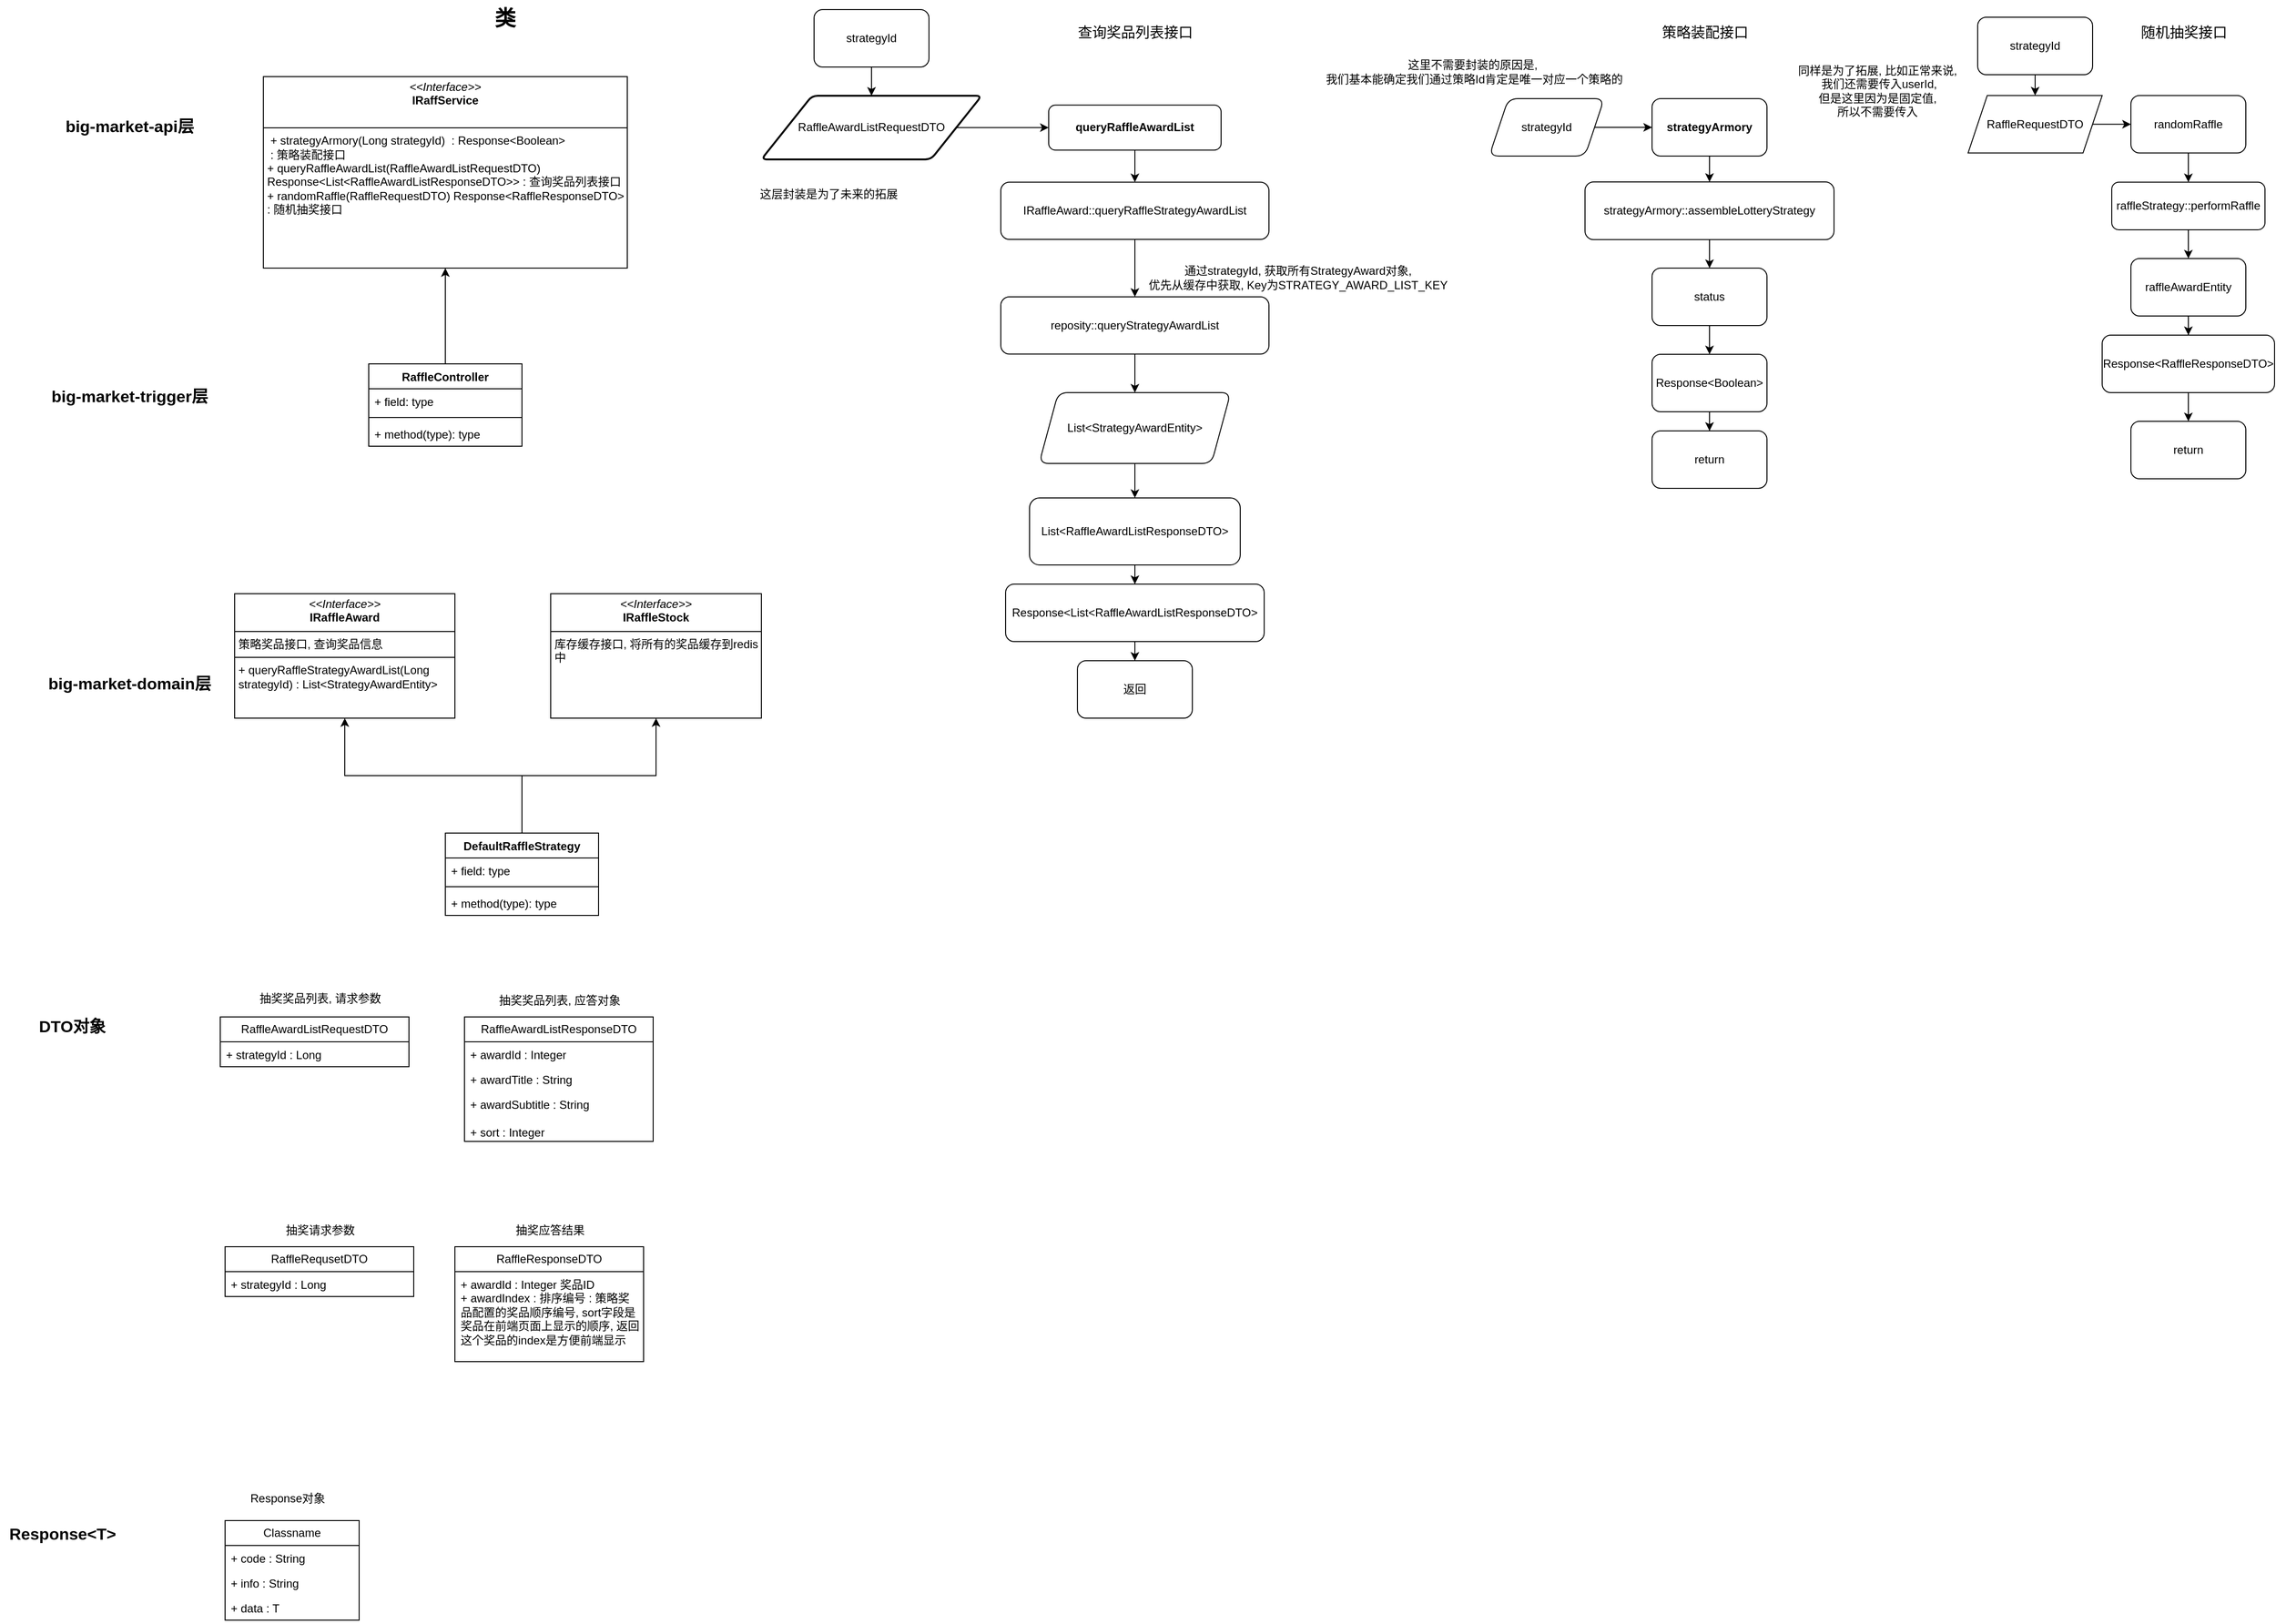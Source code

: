 <mxfile version="26.0.16">
  <diagram id="C5RBs43oDa-KdzZeNtuy" name="Page-1">
    <mxGraphModel dx="3800" dy="1036" grid="1" gridSize="10" guides="1" tooltips="1" connect="1" arrows="1" fold="1" page="1" pageScale="1" pageWidth="827" pageHeight="1169" math="0" shadow="0">
      <root>
        <mxCell id="WIyWlLk6GJQsqaUBKTNV-0" />
        <mxCell id="WIyWlLk6GJQsqaUBKTNV-1" parent="WIyWlLk6GJQsqaUBKTNV-0" />
        <mxCell id="xA63K1zaiMiuflqrWEw4-0" value="&lt;b&gt;&lt;font style=&quot;font-size: 22px;&quot;&gt;类&lt;/font&gt;&lt;/b&gt;" style="text;html=1;align=center;verticalAlign=middle;resizable=0;points=[];autosize=1;strokeColor=none;fillColor=none;" vertex="1" parent="WIyWlLk6GJQsqaUBKTNV-1">
          <mxGeometry x="-623" y="50" width="50" height="40" as="geometry" />
        </mxCell>
        <mxCell id="xA63K1zaiMiuflqrWEw4-1" value="&lt;font style=&quot;font-size: 17px;&quot;&gt;&lt;b&gt;big-market-api层&lt;/b&gt;&lt;/font&gt;" style="text;html=1;align=center;verticalAlign=middle;resizable=0;points=[];autosize=1;strokeColor=none;fillColor=none;" vertex="1" parent="WIyWlLk6GJQsqaUBKTNV-1">
          <mxGeometry x="-1070" y="168" width="160" height="30" as="geometry" />
        </mxCell>
        <mxCell id="xA63K1zaiMiuflqrWEw4-10" value="&lt;p style=&quot;margin:0px;margin-top:4px;text-align:center;&quot;&gt;&lt;i&gt;&amp;lt;&amp;lt;Interface&amp;gt;&amp;gt;&lt;/i&gt;&lt;br&gt;&lt;b&gt;IRaffService&lt;/b&gt;&lt;/p&gt;&lt;br&gt;&lt;hr size=&quot;1&quot; style=&quot;border-style:solid;&quot;&gt;&lt;p style=&quot;margin:0px;margin-left:4px;&quot;&gt;&amp;nbsp;+ strategyArmory(Long strategyId)&amp;nbsp; : Response&amp;lt;Boolean&amp;gt;&lt;br&gt;&lt;/p&gt;&lt;p style=&quot;margin:0px;margin-left:4px;&quot;&gt;&amp;nbsp;: 策略装配接口&lt;/p&gt;&lt;p style=&quot;margin:0px;margin-left:4px;&quot;&gt;+ queryRaffleAwardList(RaffleAwardListRequestDTO)&lt;br&gt;Response&amp;lt;List&amp;lt;RaffleAwardListResponseDTO&amp;gt;&amp;gt; : 查询奖品列表接口&lt;/p&gt;&lt;p style=&quot;margin:0px;margin-left:4px;&quot;&gt;+ randomRaffle(RaffleRequestDTO) Response&amp;lt;RaffleResponseDTO&amp;gt; : 随机抽奖接口&lt;/p&gt;" style="verticalAlign=top;align=left;overflow=fill;html=1;whiteSpace=wrap;" vertex="1" parent="WIyWlLk6GJQsqaUBKTNV-1">
          <mxGeometry x="-850" y="130" width="380" height="200" as="geometry" />
        </mxCell>
        <mxCell id="xA63K1zaiMiuflqrWEw4-27" style="edgeStyle=orthogonalEdgeStyle;rounded=0;orthogonalLoop=1;jettySize=auto;html=1;" edge="1" parent="WIyWlLk6GJQsqaUBKTNV-1" source="xA63K1zaiMiuflqrWEw4-23" target="xA63K1zaiMiuflqrWEw4-10">
          <mxGeometry relative="1" as="geometry" />
        </mxCell>
        <mxCell id="xA63K1zaiMiuflqrWEw4-23" value="RaffleController" style="swimlane;fontStyle=1;align=center;verticalAlign=top;childLayout=stackLayout;horizontal=1;startSize=26;horizontalStack=0;resizeParent=1;resizeParentMax=0;resizeLast=0;collapsible=1;marginBottom=0;whiteSpace=wrap;html=1;" vertex="1" parent="WIyWlLk6GJQsqaUBKTNV-1">
          <mxGeometry x="-740" y="430" width="160" height="86" as="geometry" />
        </mxCell>
        <mxCell id="xA63K1zaiMiuflqrWEw4-24" value="+ field: type" style="text;strokeColor=none;fillColor=none;align=left;verticalAlign=top;spacingLeft=4;spacingRight=4;overflow=hidden;rotatable=0;points=[[0,0.5],[1,0.5]];portConstraint=eastwest;whiteSpace=wrap;html=1;" vertex="1" parent="xA63K1zaiMiuflqrWEw4-23">
          <mxGeometry y="26" width="160" height="26" as="geometry" />
        </mxCell>
        <mxCell id="xA63K1zaiMiuflqrWEw4-25" value="" style="line;strokeWidth=1;fillColor=none;align=left;verticalAlign=middle;spacingTop=-1;spacingLeft=3;spacingRight=3;rotatable=0;labelPosition=right;points=[];portConstraint=eastwest;strokeColor=inherit;" vertex="1" parent="xA63K1zaiMiuflqrWEw4-23">
          <mxGeometry y="52" width="160" height="8" as="geometry" />
        </mxCell>
        <mxCell id="xA63K1zaiMiuflqrWEw4-26" value="+ method(type): type" style="text;strokeColor=none;fillColor=none;align=left;verticalAlign=top;spacingLeft=4;spacingRight=4;overflow=hidden;rotatable=0;points=[[0,0.5],[1,0.5]];portConstraint=eastwest;whiteSpace=wrap;html=1;" vertex="1" parent="xA63K1zaiMiuflqrWEw4-23">
          <mxGeometry y="60" width="160" height="26" as="geometry" />
        </mxCell>
        <mxCell id="xA63K1zaiMiuflqrWEw4-29" value="&lt;font style=&quot;font-size: 17px;&quot;&gt;&lt;b&gt;big-market-trigger层&lt;/b&gt;&lt;/font&gt;" style="text;html=1;align=center;verticalAlign=middle;resizable=0;points=[];autosize=1;strokeColor=none;fillColor=none;" vertex="1" parent="WIyWlLk6GJQsqaUBKTNV-1">
          <mxGeometry x="-1085" y="450" width="190" height="30" as="geometry" />
        </mxCell>
        <mxCell id="xA63K1zaiMiuflqrWEw4-30" value="&lt;font style=&quot;font-size: 17px;&quot;&gt;&lt;b&gt;big-market-domain层&lt;/b&gt;&lt;/font&gt;" style="text;html=1;align=center;verticalAlign=middle;resizable=0;points=[];autosize=1;strokeColor=none;fillColor=none;" vertex="1" parent="WIyWlLk6GJQsqaUBKTNV-1">
          <mxGeometry x="-1085" y="750" width="190" height="30" as="geometry" />
        </mxCell>
        <mxCell id="xA63K1zaiMiuflqrWEw4-31" value="&lt;p style=&quot;margin:0px;margin-top:4px;text-align:center;&quot;&gt;&lt;i&gt;&amp;lt;&amp;lt;Interface&amp;gt;&amp;gt;&lt;/i&gt;&lt;br&gt;&lt;b&gt;IRaffleAward&lt;/b&gt;&lt;/p&gt;&lt;hr size=&quot;1&quot; style=&quot;border-style:solid;&quot;&gt;&lt;p style=&quot;margin:0px;margin-left:4px;&quot;&gt;策略奖品接口, 查询奖品信息&lt;/p&gt;&lt;hr size=&quot;1&quot; style=&quot;border-style:solid;&quot;&gt;&lt;p style=&quot;margin:0px;margin-left:4px;&quot;&gt;+ queryRaffleStrategyAwardList(Long strategyId) : List&amp;lt;StrategyAwardEntity&amp;gt;&lt;/p&gt;" style="verticalAlign=top;align=left;overflow=fill;html=1;whiteSpace=wrap;" vertex="1" parent="WIyWlLk6GJQsqaUBKTNV-1">
          <mxGeometry x="-880" y="670" width="230" height="130" as="geometry" />
        </mxCell>
        <mxCell id="xA63K1zaiMiuflqrWEw4-32" value="&lt;p style=&quot;margin:0px;margin-top:4px;text-align:center;&quot;&gt;&lt;i&gt;&amp;lt;&amp;lt;Interface&amp;gt;&amp;gt;&lt;/i&gt;&lt;br&gt;&lt;b&gt;IRaffleStock&lt;/b&gt;&lt;/p&gt;&lt;hr size=&quot;1&quot; style=&quot;border-style:solid;&quot;&gt;&lt;p style=&quot;margin:0px;margin-left:4px;&quot;&gt;库存缓存接口, 将所有的奖品缓存到redis中&lt;/p&gt;" style="verticalAlign=top;align=left;overflow=fill;html=1;whiteSpace=wrap;" vertex="1" parent="WIyWlLk6GJQsqaUBKTNV-1">
          <mxGeometry x="-550" y="670" width="220" height="130" as="geometry" />
        </mxCell>
        <mxCell id="xA63K1zaiMiuflqrWEw4-37" style="edgeStyle=orthogonalEdgeStyle;rounded=0;orthogonalLoop=1;jettySize=auto;html=1;" edge="1" parent="WIyWlLk6GJQsqaUBKTNV-1" source="xA63K1zaiMiuflqrWEw4-33" target="xA63K1zaiMiuflqrWEw4-31">
          <mxGeometry relative="1" as="geometry" />
        </mxCell>
        <mxCell id="xA63K1zaiMiuflqrWEw4-38" style="edgeStyle=orthogonalEdgeStyle;rounded=0;orthogonalLoop=1;jettySize=auto;html=1;entryX=0.5;entryY=1;entryDx=0;entryDy=0;" edge="1" parent="WIyWlLk6GJQsqaUBKTNV-1" source="xA63K1zaiMiuflqrWEw4-33" target="xA63K1zaiMiuflqrWEw4-32">
          <mxGeometry relative="1" as="geometry" />
        </mxCell>
        <mxCell id="xA63K1zaiMiuflqrWEw4-33" value="DefaultRaffleStrategy" style="swimlane;fontStyle=1;align=center;verticalAlign=top;childLayout=stackLayout;horizontal=1;startSize=26;horizontalStack=0;resizeParent=1;resizeParentMax=0;resizeLast=0;collapsible=1;marginBottom=0;whiteSpace=wrap;html=1;" vertex="1" parent="WIyWlLk6GJQsqaUBKTNV-1">
          <mxGeometry x="-660" y="920" width="160" height="86" as="geometry" />
        </mxCell>
        <mxCell id="xA63K1zaiMiuflqrWEw4-34" value="+ field: type" style="text;strokeColor=none;fillColor=none;align=left;verticalAlign=top;spacingLeft=4;spacingRight=4;overflow=hidden;rotatable=0;points=[[0,0.5],[1,0.5]];portConstraint=eastwest;whiteSpace=wrap;html=1;" vertex="1" parent="xA63K1zaiMiuflqrWEw4-33">
          <mxGeometry y="26" width="160" height="26" as="geometry" />
        </mxCell>
        <mxCell id="xA63K1zaiMiuflqrWEw4-35" value="" style="line;strokeWidth=1;fillColor=none;align=left;verticalAlign=middle;spacingTop=-1;spacingLeft=3;spacingRight=3;rotatable=0;labelPosition=right;points=[];portConstraint=eastwest;strokeColor=inherit;" vertex="1" parent="xA63K1zaiMiuflqrWEw4-33">
          <mxGeometry y="52" width="160" height="8" as="geometry" />
        </mxCell>
        <mxCell id="xA63K1zaiMiuflqrWEw4-36" value="+ method(type): type" style="text;strokeColor=none;fillColor=none;align=left;verticalAlign=top;spacingLeft=4;spacingRight=4;overflow=hidden;rotatable=0;points=[[0,0.5],[1,0.5]];portConstraint=eastwest;whiteSpace=wrap;html=1;" vertex="1" parent="xA63K1zaiMiuflqrWEw4-33">
          <mxGeometry y="60" width="160" height="26" as="geometry" />
        </mxCell>
        <mxCell id="xA63K1zaiMiuflqrWEw4-39" value="DTO对象" style="text;html=1;align=center;verticalAlign=middle;resizable=0;points=[];autosize=1;strokeColor=none;fillColor=none;fontStyle=1;fontSize=17;" vertex="1" parent="WIyWlLk6GJQsqaUBKTNV-1">
          <mxGeometry x="-1095" y="1108" width="90" height="30" as="geometry" />
        </mxCell>
        <mxCell id="xA63K1zaiMiuflqrWEw4-40" value="RaffleAwardListResponseDTO" style="swimlane;fontStyle=0;childLayout=stackLayout;horizontal=1;startSize=26;fillColor=none;horizontalStack=0;resizeParent=1;resizeParentMax=0;resizeLast=0;collapsible=1;marginBottom=0;whiteSpace=wrap;html=1;" vertex="1" parent="WIyWlLk6GJQsqaUBKTNV-1">
          <mxGeometry x="-640" y="1112" width="197" height="130" as="geometry" />
        </mxCell>
        <mxCell id="xA63K1zaiMiuflqrWEw4-41" value="+ awardId : Integer" style="text;strokeColor=none;fillColor=none;align=left;verticalAlign=top;spacingLeft=4;spacingRight=4;overflow=hidden;rotatable=0;points=[[0,0.5],[1,0.5]];portConstraint=eastwest;whiteSpace=wrap;html=1;" vertex="1" parent="xA63K1zaiMiuflqrWEw4-40">
          <mxGeometry y="26" width="197" height="26" as="geometry" />
        </mxCell>
        <mxCell id="xA63K1zaiMiuflqrWEw4-42" value="+ awardTitle : String" style="text;strokeColor=none;fillColor=none;align=left;verticalAlign=top;spacingLeft=4;spacingRight=4;overflow=hidden;rotatable=0;points=[[0,0.5],[1,0.5]];portConstraint=eastwest;whiteSpace=wrap;html=1;" vertex="1" parent="xA63K1zaiMiuflqrWEw4-40">
          <mxGeometry y="52" width="197" height="26" as="geometry" />
        </mxCell>
        <mxCell id="xA63K1zaiMiuflqrWEw4-43" value="+ awardSubtitle : String&lt;br&gt;&lt;br&gt;&lt;div&gt;+ sort : Integer&lt;/div&gt;" style="text;strokeColor=none;fillColor=none;align=left;verticalAlign=top;spacingLeft=4;spacingRight=4;overflow=hidden;rotatable=0;points=[[0,0.5],[1,0.5]];portConstraint=eastwest;whiteSpace=wrap;html=1;" vertex="1" parent="xA63K1zaiMiuflqrWEw4-40">
          <mxGeometry y="78" width="197" height="52" as="geometry" />
        </mxCell>
        <mxCell id="xA63K1zaiMiuflqrWEw4-44" value="RaffleRequsetDTO" style="swimlane;fontStyle=0;childLayout=stackLayout;horizontal=1;startSize=26;fillColor=none;horizontalStack=0;resizeParent=1;resizeParentMax=0;resizeLast=0;collapsible=1;marginBottom=0;whiteSpace=wrap;html=1;" vertex="1" parent="WIyWlLk6GJQsqaUBKTNV-1">
          <mxGeometry x="-890" y="1352" width="197" height="52" as="geometry" />
        </mxCell>
        <mxCell id="xA63K1zaiMiuflqrWEw4-45" value="+ strategyId : Long" style="text;strokeColor=none;fillColor=none;align=left;verticalAlign=top;spacingLeft=4;spacingRight=4;overflow=hidden;rotatable=0;points=[[0,0.5],[1,0.5]];portConstraint=eastwest;whiteSpace=wrap;html=1;" vertex="1" parent="xA63K1zaiMiuflqrWEw4-44">
          <mxGeometry y="26" width="197" height="26" as="geometry" />
        </mxCell>
        <mxCell id="xA63K1zaiMiuflqrWEw4-48" value="抽奖奖品列表, 应答对象" style="text;html=1;align=center;verticalAlign=middle;resizable=0;points=[];autosize=1;strokeColor=none;fillColor=none;" vertex="1" parent="WIyWlLk6GJQsqaUBKTNV-1">
          <mxGeometry x="-616.5" y="1080" width="150" height="30" as="geometry" />
        </mxCell>
        <mxCell id="xA63K1zaiMiuflqrWEw4-51" value="抽奖请求参数" style="text;html=1;align=center;verticalAlign=middle;resizable=0;points=[];autosize=1;strokeColor=none;fillColor=none;" vertex="1" parent="WIyWlLk6GJQsqaUBKTNV-1">
          <mxGeometry x="-841.5" y="1320" width="100" height="30" as="geometry" />
        </mxCell>
        <mxCell id="xA63K1zaiMiuflqrWEw4-52" value="RaffleResponseDTO" style="swimlane;fontStyle=0;childLayout=stackLayout;horizontal=1;startSize=26;fillColor=none;horizontalStack=0;resizeParent=1;resizeParentMax=0;resizeLast=0;collapsible=1;marginBottom=0;whiteSpace=wrap;html=1;" vertex="1" parent="WIyWlLk6GJQsqaUBKTNV-1">
          <mxGeometry x="-650" y="1352" width="197" height="120" as="geometry" />
        </mxCell>
        <mxCell id="xA63K1zaiMiuflqrWEw4-53" value="+ awardId : Integer 奖品ID&lt;br&gt;+ awardIndex : 排序编号 : 策略奖品配置的奖品顺序编号, sort字段是奖品在前端页面上显示的顺序, 返回这个奖品的index是方便前端显示" style="text;strokeColor=none;fillColor=none;align=left;verticalAlign=top;spacingLeft=4;spacingRight=4;overflow=hidden;rotatable=0;points=[[0,0.5],[1,0.5]];portConstraint=eastwest;whiteSpace=wrap;html=1;" vertex="1" parent="xA63K1zaiMiuflqrWEw4-52">
          <mxGeometry y="26" width="197" height="94" as="geometry" />
        </mxCell>
        <mxCell id="xA63K1zaiMiuflqrWEw4-54" value="抽奖应答结果" style="text;html=1;align=center;verticalAlign=middle;resizable=0;points=[];autosize=1;strokeColor=none;fillColor=none;" vertex="1" parent="WIyWlLk6GJQsqaUBKTNV-1">
          <mxGeometry x="-601.5" y="1320" width="100" height="30" as="geometry" />
        </mxCell>
        <mxCell id="xA63K1zaiMiuflqrWEw4-55" value="RaffleAwardListRequestDTO" style="swimlane;fontStyle=0;childLayout=stackLayout;horizontal=1;startSize=26;fillColor=none;horizontalStack=0;resizeParent=1;resizeParentMax=0;resizeLast=0;collapsible=1;marginBottom=0;whiteSpace=wrap;html=1;" vertex="1" parent="WIyWlLk6GJQsqaUBKTNV-1">
          <mxGeometry x="-895" y="1112" width="197" height="52" as="geometry" />
        </mxCell>
        <mxCell id="xA63K1zaiMiuflqrWEw4-56" value="+ strategyId : Long" style="text;strokeColor=none;fillColor=none;align=left;verticalAlign=top;spacingLeft=4;spacingRight=4;overflow=hidden;rotatable=0;points=[[0,0.5],[1,0.5]];portConstraint=eastwest;whiteSpace=wrap;html=1;" vertex="1" parent="xA63K1zaiMiuflqrWEw4-55">
          <mxGeometry y="26" width="197" height="26" as="geometry" />
        </mxCell>
        <mxCell id="xA63K1zaiMiuflqrWEw4-59" value="抽奖奖品列表, 请求参数" style="text;html=1;align=center;verticalAlign=middle;resizable=0;points=[];autosize=1;strokeColor=none;fillColor=none;" vertex="1" parent="WIyWlLk6GJQsqaUBKTNV-1">
          <mxGeometry x="-866.5" y="1078" width="150" height="30" as="geometry" />
        </mxCell>
        <mxCell id="xA63K1zaiMiuflqrWEw4-60" value="Response&amp;lt;T&amp;gt;" style="text;html=1;align=center;verticalAlign=middle;resizable=0;points=[];autosize=1;strokeColor=none;fillColor=none;fontStyle=1;fontSize=17;" vertex="1" parent="WIyWlLk6GJQsqaUBKTNV-1">
          <mxGeometry x="-1125" y="1638" width="130" height="30" as="geometry" />
        </mxCell>
        <mxCell id="xA63K1zaiMiuflqrWEw4-61" value="Classname" style="swimlane;fontStyle=0;childLayout=stackLayout;horizontal=1;startSize=26;fillColor=none;horizontalStack=0;resizeParent=1;resizeParentMax=0;resizeLast=0;collapsible=1;marginBottom=0;whiteSpace=wrap;html=1;" vertex="1" parent="WIyWlLk6GJQsqaUBKTNV-1">
          <mxGeometry x="-890" y="1638" width="140" height="104" as="geometry" />
        </mxCell>
        <mxCell id="xA63K1zaiMiuflqrWEw4-62" value="+ code : String" style="text;strokeColor=none;fillColor=none;align=left;verticalAlign=top;spacingLeft=4;spacingRight=4;overflow=hidden;rotatable=0;points=[[0,0.5],[1,0.5]];portConstraint=eastwest;whiteSpace=wrap;html=1;" vertex="1" parent="xA63K1zaiMiuflqrWEw4-61">
          <mxGeometry y="26" width="140" height="26" as="geometry" />
        </mxCell>
        <mxCell id="xA63K1zaiMiuflqrWEw4-63" value="+ info : String" style="text;strokeColor=none;fillColor=none;align=left;verticalAlign=top;spacingLeft=4;spacingRight=4;overflow=hidden;rotatable=0;points=[[0,0.5],[1,0.5]];portConstraint=eastwest;whiteSpace=wrap;html=1;" vertex="1" parent="xA63K1zaiMiuflqrWEw4-61">
          <mxGeometry y="52" width="140" height="26" as="geometry" />
        </mxCell>
        <mxCell id="xA63K1zaiMiuflqrWEw4-64" value="+ data : T" style="text;strokeColor=none;fillColor=none;align=left;verticalAlign=top;spacingLeft=4;spacingRight=4;overflow=hidden;rotatable=0;points=[[0,0.5],[1,0.5]];portConstraint=eastwest;whiteSpace=wrap;html=1;" vertex="1" parent="xA63K1zaiMiuflqrWEw4-61">
          <mxGeometry y="78" width="140" height="26" as="geometry" />
        </mxCell>
        <mxCell id="xA63K1zaiMiuflqrWEw4-66" value="Response对象" style="text;html=1;align=center;verticalAlign=middle;resizable=0;points=[];autosize=1;strokeColor=none;fillColor=none;" vertex="1" parent="WIyWlLk6GJQsqaUBKTNV-1">
          <mxGeometry x="-875" y="1600" width="100" height="30" as="geometry" />
        </mxCell>
        <mxCell id="xA63K1zaiMiuflqrWEw4-67" value="查询奖品列表接口" style="text;html=1;align=center;verticalAlign=middle;resizable=0;points=[];autosize=1;strokeColor=none;fillColor=none;fontSize=15;" vertex="1" parent="WIyWlLk6GJQsqaUBKTNV-1">
          <mxGeometry x="-10" y="68" width="140" height="30" as="geometry" />
        </mxCell>
        <mxCell id="xA63K1zaiMiuflqrWEw4-68" value="&lt;font style=&quot;font-size: 15px;&quot;&gt;策略装配接口&lt;/font&gt;" style="text;html=1;align=center;verticalAlign=middle;resizable=0;points=[];autosize=1;strokeColor=none;fillColor=none;" vertex="1" parent="WIyWlLk6GJQsqaUBKTNV-1">
          <mxGeometry x="600" y="68" width="110" height="30" as="geometry" />
        </mxCell>
        <mxCell id="xA63K1zaiMiuflqrWEw4-69" value="&lt;font style=&quot;font-size: 15px;&quot;&gt;随机抽奖接口&lt;/font&gt;" style="text;html=1;align=center;verticalAlign=middle;resizable=0;points=[];autosize=1;strokeColor=none;fillColor=none;" vertex="1" parent="WIyWlLk6GJQsqaUBKTNV-1">
          <mxGeometry x="1100" y="68" width="110" height="30" as="geometry" />
        </mxCell>
        <mxCell id="xA63K1zaiMiuflqrWEw4-81" value="" style="edgeStyle=orthogonalEdgeStyle;rounded=0;orthogonalLoop=1;jettySize=auto;html=1;" edge="1" parent="WIyWlLk6GJQsqaUBKTNV-1" source="xA63K1zaiMiuflqrWEw4-75" target="xA63K1zaiMiuflqrWEw4-80">
          <mxGeometry relative="1" as="geometry" />
        </mxCell>
        <mxCell id="xA63K1zaiMiuflqrWEw4-75" value="&lt;span style=&quot;font-weight: 700;&quot;&gt;queryRaffleAwardList&lt;/span&gt;" style="rounded=1;whiteSpace=wrap;html=1;" vertex="1" parent="WIyWlLk6GJQsqaUBKTNV-1">
          <mxGeometry x="-30" y="159.75" width="180" height="47" as="geometry" />
        </mxCell>
        <mxCell id="xA63K1zaiMiuflqrWEw4-77" style="edgeStyle=orthogonalEdgeStyle;rounded=0;orthogonalLoop=1;jettySize=auto;html=1;" edge="1" parent="WIyWlLk6GJQsqaUBKTNV-1" source="xA63K1zaiMiuflqrWEw4-76" target="xA63K1zaiMiuflqrWEw4-75">
          <mxGeometry relative="1" as="geometry" />
        </mxCell>
        <mxCell id="xA63K1zaiMiuflqrWEw4-76" value="RaffleAwardListRequestDTO" style="shape=parallelogram;html=1;strokeWidth=2;perimeter=parallelogramPerimeter;whiteSpace=wrap;rounded=1;arcSize=12;size=0.23;" vertex="1" parent="WIyWlLk6GJQsqaUBKTNV-1">
          <mxGeometry x="-330" y="150" width="230" height="66.5" as="geometry" />
        </mxCell>
        <mxCell id="xA63K1zaiMiuflqrWEw4-79" style="edgeStyle=orthogonalEdgeStyle;rounded=0;orthogonalLoop=1;jettySize=auto;html=1;" edge="1" parent="WIyWlLk6GJQsqaUBKTNV-1" source="xA63K1zaiMiuflqrWEw4-78" target="xA63K1zaiMiuflqrWEw4-76">
          <mxGeometry relative="1" as="geometry" />
        </mxCell>
        <mxCell id="xA63K1zaiMiuflqrWEw4-78" value="strategyId" style="rounded=1;whiteSpace=wrap;html=1;" vertex="1" parent="WIyWlLk6GJQsqaUBKTNV-1">
          <mxGeometry x="-275" y="60" width="120" height="60" as="geometry" />
        </mxCell>
        <mxCell id="xA63K1zaiMiuflqrWEw4-85" value="" style="edgeStyle=orthogonalEdgeStyle;rounded=0;orthogonalLoop=1;jettySize=auto;html=1;" edge="1" parent="WIyWlLk6GJQsqaUBKTNV-1" source="xA63K1zaiMiuflqrWEw4-80" target="xA63K1zaiMiuflqrWEw4-84">
          <mxGeometry relative="1" as="geometry" />
        </mxCell>
        <mxCell id="xA63K1zaiMiuflqrWEw4-80" value="IRaffleAward::queryRaffleStrategyAwardList" style="whiteSpace=wrap;html=1;rounded=1;" vertex="1" parent="WIyWlLk6GJQsqaUBKTNV-1">
          <mxGeometry x="-80" y="240.25" width="280" height="59.75" as="geometry" />
        </mxCell>
        <mxCell id="xA63K1zaiMiuflqrWEw4-90" value="" style="edgeStyle=orthogonalEdgeStyle;rounded=0;orthogonalLoop=1;jettySize=auto;html=1;" edge="1" parent="WIyWlLk6GJQsqaUBKTNV-1" source="xA63K1zaiMiuflqrWEw4-84" target="xA63K1zaiMiuflqrWEw4-89">
          <mxGeometry relative="1" as="geometry" />
        </mxCell>
        <mxCell id="xA63K1zaiMiuflqrWEw4-84" value="reposity::queryStrategyAwardList" style="whiteSpace=wrap;html=1;rounded=1;" vertex="1" parent="WIyWlLk6GJQsqaUBKTNV-1">
          <mxGeometry x="-80" y="360" width="280" height="59.75" as="geometry" />
        </mxCell>
        <mxCell id="xA63K1zaiMiuflqrWEw4-86" value="通过strategyId, 获取所有StrategyAward对象,&lt;div&gt;优先从缓存中获取, Key为STRATEGY_AWARD_LIST_KEY&lt;/div&gt;" style="text;html=1;align=center;verticalAlign=middle;resizable=0;points=[];autosize=1;strokeColor=none;fillColor=none;" vertex="1" parent="WIyWlLk6GJQsqaUBKTNV-1">
          <mxGeometry x="60" y="320" width="340" height="40" as="geometry" />
        </mxCell>
        <mxCell id="xA63K1zaiMiuflqrWEw4-92" value="" style="edgeStyle=orthogonalEdgeStyle;rounded=0;orthogonalLoop=1;jettySize=auto;html=1;" edge="1" parent="WIyWlLk6GJQsqaUBKTNV-1" source="xA63K1zaiMiuflqrWEw4-89" target="xA63K1zaiMiuflqrWEw4-91">
          <mxGeometry relative="1" as="geometry" />
        </mxCell>
        <mxCell id="xA63K1zaiMiuflqrWEw4-89" value="List&amp;lt;StrategyAwardEntity&amp;gt;" style="shape=parallelogram;perimeter=parallelogramPerimeter;whiteSpace=wrap;html=1;fixedSize=1;rounded=1;" vertex="1" parent="WIyWlLk6GJQsqaUBKTNV-1">
          <mxGeometry x="-40" y="460" width="200" height="74.01" as="geometry" />
        </mxCell>
        <mxCell id="xA63K1zaiMiuflqrWEw4-94" value="" style="edgeStyle=orthogonalEdgeStyle;rounded=0;orthogonalLoop=1;jettySize=auto;html=1;" edge="1" parent="WIyWlLk6GJQsqaUBKTNV-1" source="xA63K1zaiMiuflqrWEw4-91" target="xA63K1zaiMiuflqrWEw4-93">
          <mxGeometry relative="1" as="geometry" />
        </mxCell>
        <mxCell id="xA63K1zaiMiuflqrWEw4-91" value="List&amp;lt;RaffleAwardListResponseDTO&amp;gt;" style="whiteSpace=wrap;html=1;rounded=1;" vertex="1" parent="WIyWlLk6GJQsqaUBKTNV-1">
          <mxGeometry x="-50" y="570.01" width="220" height="70" as="geometry" />
        </mxCell>
        <mxCell id="xA63K1zaiMiuflqrWEw4-96" value="" style="edgeStyle=orthogonalEdgeStyle;rounded=0;orthogonalLoop=1;jettySize=auto;html=1;" edge="1" parent="WIyWlLk6GJQsqaUBKTNV-1" source="xA63K1zaiMiuflqrWEw4-93" target="xA63K1zaiMiuflqrWEw4-95">
          <mxGeometry relative="1" as="geometry" />
        </mxCell>
        <mxCell id="xA63K1zaiMiuflqrWEw4-93" value="Response&amp;lt;List&amp;lt;RaffleAwardListResponseDTO&amp;gt;" style="whiteSpace=wrap;html=1;rounded=1;" vertex="1" parent="WIyWlLk6GJQsqaUBKTNV-1">
          <mxGeometry x="-75" y="660" width="270" height="60" as="geometry" />
        </mxCell>
        <mxCell id="xA63K1zaiMiuflqrWEw4-95" value="返回" style="whiteSpace=wrap;html=1;rounded=1;" vertex="1" parent="WIyWlLk6GJQsqaUBKTNV-1">
          <mxGeometry y="740" width="120" height="60" as="geometry" />
        </mxCell>
        <mxCell id="xA63K1zaiMiuflqrWEw4-101" value="" style="edgeStyle=orthogonalEdgeStyle;rounded=0;orthogonalLoop=1;jettySize=auto;html=1;" edge="1" parent="WIyWlLk6GJQsqaUBKTNV-1" source="xA63K1zaiMiuflqrWEw4-97" target="xA63K1zaiMiuflqrWEw4-100">
          <mxGeometry relative="1" as="geometry" />
        </mxCell>
        <mxCell id="xA63K1zaiMiuflqrWEw4-97" value="strategyId" style="shape=parallelogram;perimeter=parallelogramPerimeter;whiteSpace=wrap;html=1;fixedSize=1;rounded=1;" vertex="1" parent="WIyWlLk6GJQsqaUBKTNV-1">
          <mxGeometry x="430" y="153" width="120" height="60" as="geometry" />
        </mxCell>
        <mxCell id="xA63K1zaiMiuflqrWEw4-98" value="这层封装是为了未来的拓展" style="text;html=1;align=center;verticalAlign=middle;resizable=0;points=[];autosize=1;strokeColor=none;fillColor=none;" vertex="1" parent="WIyWlLk6GJQsqaUBKTNV-1">
          <mxGeometry x="-345" y="238" width="170" height="30" as="geometry" />
        </mxCell>
        <mxCell id="xA63K1zaiMiuflqrWEw4-99" value="这里不需要封装的原因是,&amp;nbsp;&lt;div&gt;我们基本能确定我们通过策略Id肯定是唯一对应一个策略的&lt;/div&gt;" style="text;html=1;align=center;verticalAlign=middle;resizable=0;points=[];autosize=1;strokeColor=none;fillColor=none;" vertex="1" parent="WIyWlLk6GJQsqaUBKTNV-1">
          <mxGeometry x="249" y="105" width="330" height="40" as="geometry" />
        </mxCell>
        <mxCell id="xA63K1zaiMiuflqrWEw4-103" value="" style="edgeStyle=orthogonalEdgeStyle;rounded=0;orthogonalLoop=1;jettySize=auto;html=1;" edge="1" parent="WIyWlLk6GJQsqaUBKTNV-1" source="xA63K1zaiMiuflqrWEw4-100" target="xA63K1zaiMiuflqrWEw4-102">
          <mxGeometry relative="1" as="geometry" />
        </mxCell>
        <mxCell id="xA63K1zaiMiuflqrWEw4-100" value="&lt;b&gt;strategyArmory&lt;/b&gt;" style="whiteSpace=wrap;html=1;rounded=1;" vertex="1" parent="WIyWlLk6GJQsqaUBKTNV-1">
          <mxGeometry x="600" y="153" width="120" height="60" as="geometry" />
        </mxCell>
        <mxCell id="xA63K1zaiMiuflqrWEw4-105" value="" style="edgeStyle=orthogonalEdgeStyle;rounded=0;orthogonalLoop=1;jettySize=auto;html=1;" edge="1" parent="WIyWlLk6GJQsqaUBKTNV-1" source="xA63K1zaiMiuflqrWEw4-102" target="xA63K1zaiMiuflqrWEw4-104">
          <mxGeometry relative="1" as="geometry" />
        </mxCell>
        <mxCell id="xA63K1zaiMiuflqrWEw4-102" value="strategyArmory::assembleLotteryStrategy" style="whiteSpace=wrap;html=1;rounded=1;" vertex="1" parent="WIyWlLk6GJQsqaUBKTNV-1">
          <mxGeometry x="530" y="240" width="260" height="60.25" as="geometry" />
        </mxCell>
        <mxCell id="xA63K1zaiMiuflqrWEw4-107" value="" style="edgeStyle=orthogonalEdgeStyle;rounded=0;orthogonalLoop=1;jettySize=auto;html=1;" edge="1" parent="WIyWlLk6GJQsqaUBKTNV-1" source="xA63K1zaiMiuflqrWEw4-104" target="xA63K1zaiMiuflqrWEw4-106">
          <mxGeometry relative="1" as="geometry" />
        </mxCell>
        <mxCell id="xA63K1zaiMiuflqrWEw4-104" value="status" style="whiteSpace=wrap;html=1;rounded=1;" vertex="1" parent="WIyWlLk6GJQsqaUBKTNV-1">
          <mxGeometry x="600" y="330" width="120" height="60" as="geometry" />
        </mxCell>
        <mxCell id="xA63K1zaiMiuflqrWEw4-123" value="" style="edgeStyle=orthogonalEdgeStyle;rounded=0;orthogonalLoop=1;jettySize=auto;html=1;" edge="1" parent="WIyWlLk6GJQsqaUBKTNV-1" source="xA63K1zaiMiuflqrWEw4-106" target="xA63K1zaiMiuflqrWEw4-122">
          <mxGeometry relative="1" as="geometry" />
        </mxCell>
        <mxCell id="xA63K1zaiMiuflqrWEw4-106" value="Response&amp;lt;Boolean&amp;gt;" style="whiteSpace=wrap;html=1;rounded=1;" vertex="1" parent="WIyWlLk6GJQsqaUBKTNV-1">
          <mxGeometry x="600" y="420" width="120" height="60" as="geometry" />
        </mxCell>
        <mxCell id="xA63K1zaiMiuflqrWEw4-113" value="" style="edgeStyle=orthogonalEdgeStyle;rounded=0;orthogonalLoop=1;jettySize=auto;html=1;" edge="1" parent="WIyWlLk6GJQsqaUBKTNV-1" source="xA63K1zaiMiuflqrWEw4-108" target="xA63K1zaiMiuflqrWEw4-112">
          <mxGeometry relative="1" as="geometry" />
        </mxCell>
        <mxCell id="xA63K1zaiMiuflqrWEw4-108" value="RaffleRequestDTO" style="shape=parallelogram;perimeter=parallelogramPerimeter;whiteSpace=wrap;html=1;fixedSize=1;" vertex="1" parent="WIyWlLk6GJQsqaUBKTNV-1">
          <mxGeometry x="930" y="149.75" width="140" height="60" as="geometry" />
        </mxCell>
        <mxCell id="xA63K1zaiMiuflqrWEw4-110" style="edgeStyle=orthogonalEdgeStyle;rounded=0;orthogonalLoop=1;jettySize=auto;html=1;entryX=0.5;entryY=0;entryDx=0;entryDy=0;" edge="1" parent="WIyWlLk6GJQsqaUBKTNV-1" source="xA63K1zaiMiuflqrWEw4-109" target="xA63K1zaiMiuflqrWEw4-108">
          <mxGeometry relative="1" as="geometry" />
        </mxCell>
        <mxCell id="xA63K1zaiMiuflqrWEw4-109" value="strategyId" style="rounded=1;whiteSpace=wrap;html=1;" vertex="1" parent="WIyWlLk6GJQsqaUBKTNV-1">
          <mxGeometry x="940" y="68" width="120" height="60" as="geometry" />
        </mxCell>
        <mxCell id="xA63K1zaiMiuflqrWEw4-111" value="同样是为了拓展, 比如正常来说,&lt;br&gt;&amp;nbsp;我们还需要传入userId,&lt;br&gt;但是这里因为是固定值, &lt;br&gt;所以不需要传入" style="text;html=1;align=center;verticalAlign=middle;resizable=0;points=[];autosize=1;strokeColor=none;fillColor=none;" vertex="1" parent="WIyWlLk6GJQsqaUBKTNV-1">
          <mxGeometry x="740" y="110" width="190" height="70" as="geometry" />
        </mxCell>
        <mxCell id="xA63K1zaiMiuflqrWEw4-115" value="" style="edgeStyle=orthogonalEdgeStyle;rounded=0;orthogonalLoop=1;jettySize=auto;html=1;" edge="1" parent="WIyWlLk6GJQsqaUBKTNV-1" source="xA63K1zaiMiuflqrWEw4-112" target="xA63K1zaiMiuflqrWEw4-114">
          <mxGeometry relative="1" as="geometry" />
        </mxCell>
        <mxCell id="xA63K1zaiMiuflqrWEw4-112" value="randomRaffle" style="rounded=1;whiteSpace=wrap;html=1;" vertex="1" parent="WIyWlLk6GJQsqaUBKTNV-1">
          <mxGeometry x="1100" y="149.75" width="120" height="60" as="geometry" />
        </mxCell>
        <mxCell id="xA63K1zaiMiuflqrWEw4-117" value="" style="edgeStyle=orthogonalEdgeStyle;rounded=0;orthogonalLoop=1;jettySize=auto;html=1;" edge="1" parent="WIyWlLk6GJQsqaUBKTNV-1" source="xA63K1zaiMiuflqrWEw4-114" target="xA63K1zaiMiuflqrWEw4-116">
          <mxGeometry relative="1" as="geometry" />
        </mxCell>
        <mxCell id="xA63K1zaiMiuflqrWEw4-114" value="raffleStrategy::performRaffle" style="whiteSpace=wrap;html=1;rounded=1;" vertex="1" parent="WIyWlLk6GJQsqaUBKTNV-1">
          <mxGeometry x="1080" y="240.25" width="160" height="49.75" as="geometry" />
        </mxCell>
        <mxCell id="xA63K1zaiMiuflqrWEw4-119" value="" style="edgeStyle=orthogonalEdgeStyle;rounded=0;orthogonalLoop=1;jettySize=auto;html=1;" edge="1" parent="WIyWlLk6GJQsqaUBKTNV-1" source="xA63K1zaiMiuflqrWEw4-116" target="xA63K1zaiMiuflqrWEw4-118">
          <mxGeometry relative="1" as="geometry" />
        </mxCell>
        <mxCell id="xA63K1zaiMiuflqrWEw4-116" value="raffleAwardEntity" style="whiteSpace=wrap;html=1;rounded=1;" vertex="1" parent="WIyWlLk6GJQsqaUBKTNV-1">
          <mxGeometry x="1100" y="319.995" width="120" height="60" as="geometry" />
        </mxCell>
        <mxCell id="xA63K1zaiMiuflqrWEw4-121" value="" style="edgeStyle=orthogonalEdgeStyle;rounded=0;orthogonalLoop=1;jettySize=auto;html=1;" edge="1" parent="WIyWlLk6GJQsqaUBKTNV-1" source="xA63K1zaiMiuflqrWEw4-118" target="xA63K1zaiMiuflqrWEw4-120">
          <mxGeometry relative="1" as="geometry" />
        </mxCell>
        <mxCell id="xA63K1zaiMiuflqrWEw4-118" value="Response&amp;lt;RaffleResponseDTO&amp;gt;" style="whiteSpace=wrap;html=1;rounded=1;" vertex="1" parent="WIyWlLk6GJQsqaUBKTNV-1">
          <mxGeometry x="1070" y="399.99" width="180" height="60.01" as="geometry" />
        </mxCell>
        <mxCell id="xA63K1zaiMiuflqrWEw4-120" value="return" style="whiteSpace=wrap;html=1;rounded=1;" vertex="1" parent="WIyWlLk6GJQsqaUBKTNV-1">
          <mxGeometry x="1100" y="489.995" width="120" height="60" as="geometry" />
        </mxCell>
        <mxCell id="xA63K1zaiMiuflqrWEw4-122" value="return" style="whiteSpace=wrap;html=1;rounded=1;" vertex="1" parent="WIyWlLk6GJQsqaUBKTNV-1">
          <mxGeometry x="600" y="500" width="120" height="60" as="geometry" />
        </mxCell>
      </root>
    </mxGraphModel>
  </diagram>
</mxfile>
